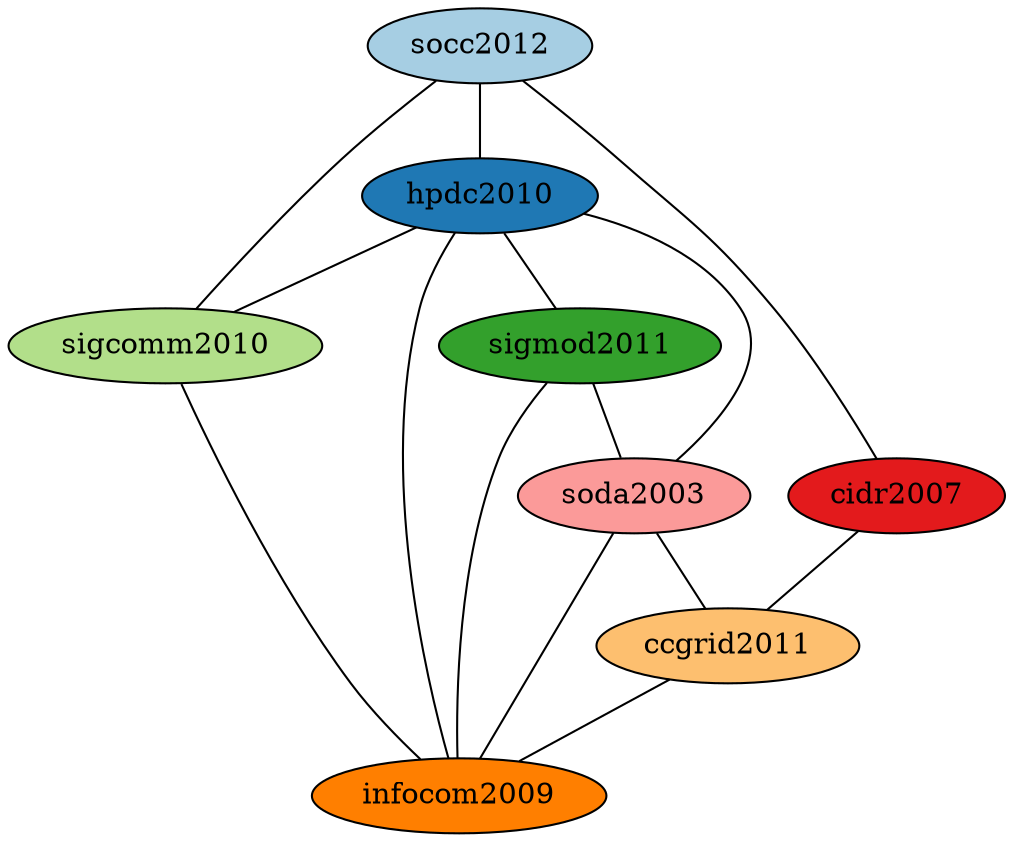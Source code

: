 graph{
edge[fontsize="10px"];
957813939--292647594
957813939--845777266
957813939--219365753
292647594--845777266
292647594--511917853
292647594--918624548
292647594--710113230
845777266--710113230
511917853--918624548
511917853--710113230
918624548--318715228
918624548--710113230
219365753--318715228
318715228--710113230
957813939[label="socc2012",fillcolor="/paired12/1",style="filled"]
292647594[label="hpdc2010",fillcolor="/paired12/2",style="filled"]
845777266[label="sigcomm2010",fillcolor="/paired12/3",style="filled"]
511917853[label="sigmod2011",fillcolor="/paired12/4",style="filled"]
918624548[label="soda2003",fillcolor="/paired12/5",style="filled"]
219365753[label="cidr2007",fillcolor="/paired12/6",style="filled"]
318715228[label="ccgrid2011",fillcolor="/paired12/7",style="filled"]
710113230[label="infocom2009",fillcolor="/paired12/8",style="filled"]
}